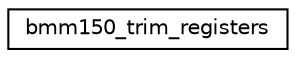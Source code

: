 digraph "Graphical Class Hierarchy"
{
  edge [fontname="Helvetica",fontsize="10",labelfontname="Helvetica",labelfontsize="10"];
  node [fontname="Helvetica",fontsize="10",shape=record];
  rankdir="LR";
  Node1 [label="bmm150_trim_registers",height=0.2,width=0.4,color="black", fillcolor="white", style="filled",URL="$structbmm150__trim__registers.html",tooltip="bmm150 trim data structure "];
}
